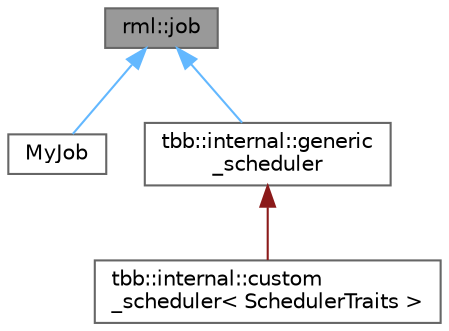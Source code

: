 digraph "rml::job"
{
 // LATEX_PDF_SIZE
  bgcolor="transparent";
  edge [fontname=Helvetica,fontsize=10,labelfontname=Helvetica,labelfontsize=10];
  node [fontname=Helvetica,fontsize=10,shape=box,height=0.2,width=0.4];
  Node1 [id="Node000001",label="rml::job",height=0.2,width=0.4,color="gray40", fillcolor="grey60", style="filled", fontcolor="black",tooltip="Represents a client's job for an execution context."];
  Node1 -> Node2 [id="edge1_Node000001_Node000002",dir="back",color="steelblue1",style="solid",tooltip=" "];
  Node2 [id="Node000002",label="MyJob",height=0.2,width=0.4,color="gray40", fillcolor="white", style="filled",URL="$class_my_job.html",tooltip=" "];
  Node1 -> Node3 [id="edge2_Node000001_Node000003",dir="back",color="steelblue1",style="solid",tooltip=" "];
  Node3 [id="Node000003",label="tbb::internal::generic\l_scheduler",height=0.2,width=0.4,color="gray40", fillcolor="white", style="filled",URL="$classtbb_1_1internal_1_1generic__scheduler.html",tooltip="Work stealing task scheduler."];
  Node3 -> Node4 [id="edge3_Node000003_Node000004",dir="back",color="firebrick4",style="solid",tooltip=" "];
  Node4 [id="Node000004",label="tbb::internal::custom\l_scheduler\< SchedulerTraits \>",height=0.2,width=0.4,color="gray40", fillcolor="white", style="filled",URL="$classtbb_1_1internal_1_1custom__scheduler.html",tooltip="A scheduler with a customized evaluation loop."];
}
